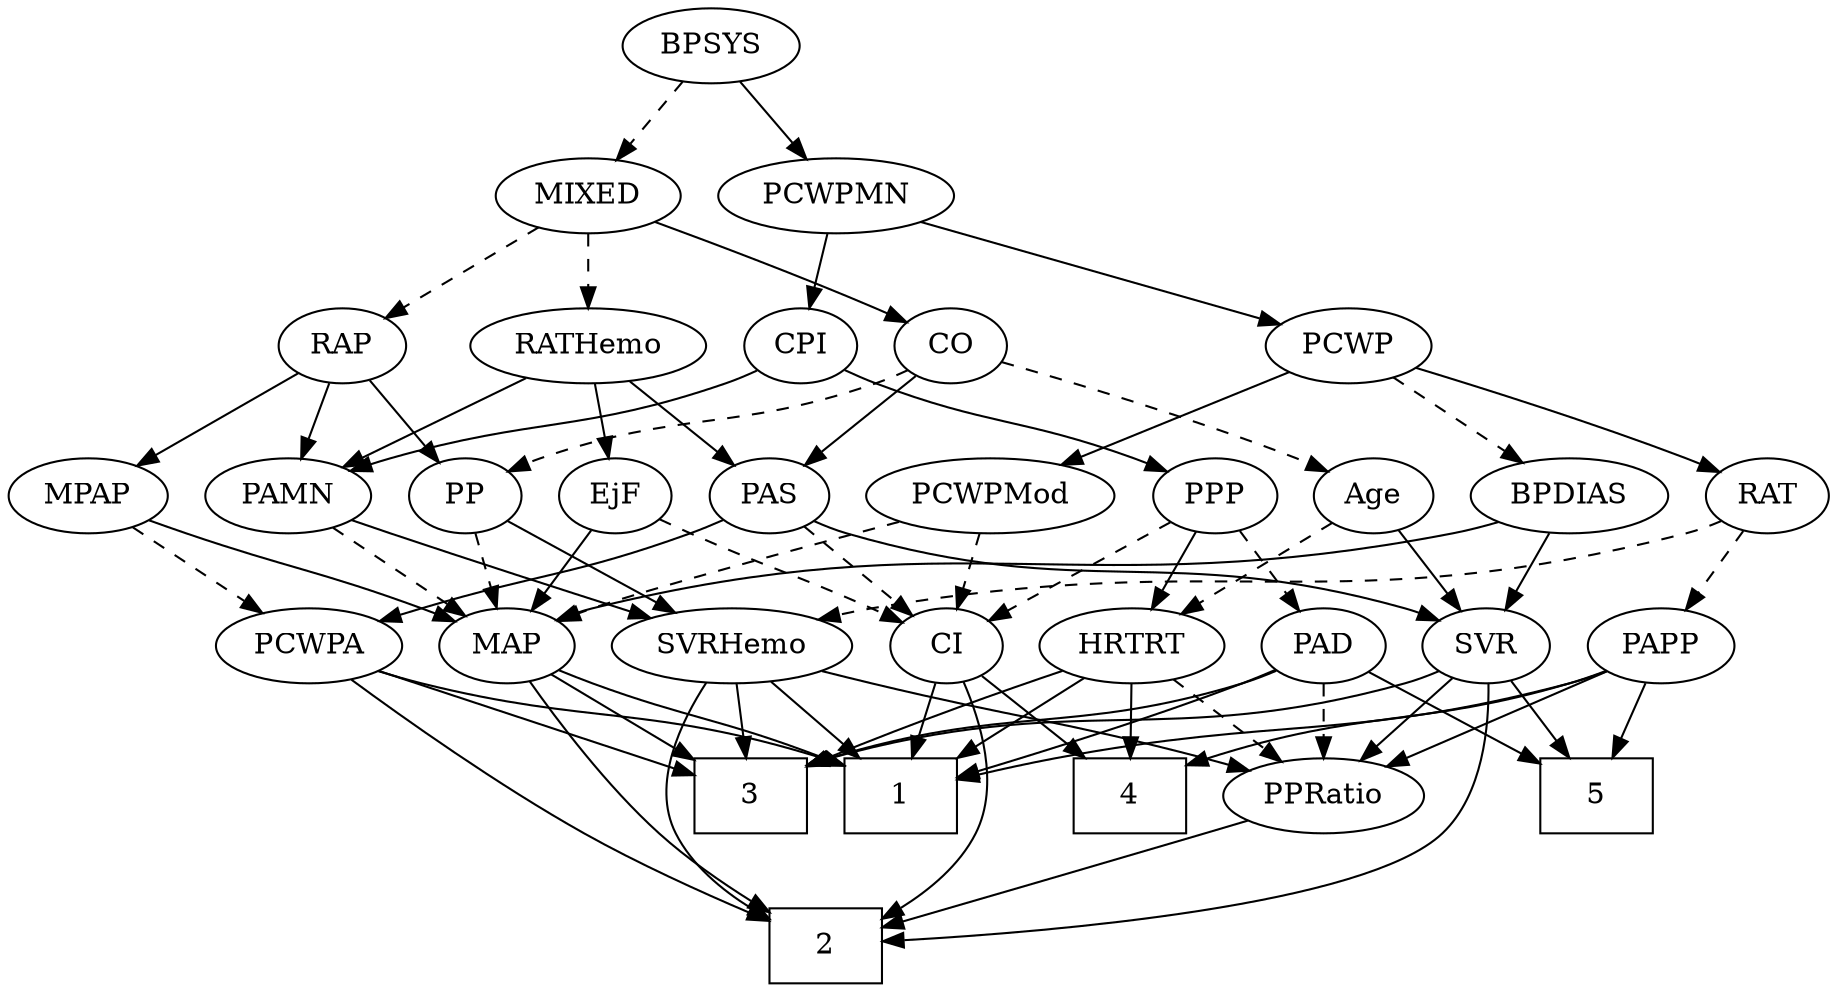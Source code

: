 strict digraph {
	graph [bb="0,0,817.39,468"];
	node [label="\N"];
	1	[height=0.5,
		pos="398.1,90",
		shape=box,
		width=0.75];
	2	[height=0.5,
		pos="362.1,18",
		shape=box,
		width=0.75];
	3	[height=0.5,
		pos="326.1,90",
		shape=box,
		width=0.75];
	4	[height=0.5,
		pos="508.1,90",
		shape=box,
		width=0.75];
	5	[height=0.5,
		pos="716.1,90",
		shape=box,
		width=0.75];
	Age	[height=0.5,
		pos="615.1,234",
		width=0.75];
	SVR	[height=0.5,
		pos="668.1,162",
		width=0.77632];
	Age -> SVR	[pos="e,656.37,178.49 626.86,217.46 633.72,208.4 642.52,196.79 650.22,186.61",
		style=solid];
	HRTRT	[height=0.5,
		pos="507.1,162",
		width=1.1013];
	Age -> HRTRT	[pos="e,529.04,177.22 596.28,220.81 580.11,210.32 556.48,195.01 537.6,182.77",
		style=dashed];
	EjF	[height=0.5,
		pos="277.1,234",
		width=0.75];
	MAP	[height=0.5,
		pos="228.1,162",
		width=0.84854];
	EjF -> MAP	[pos="e,239.28,178.98 266.22,217.46 260.03,208.62 252.13,197.34 245.13,187.34",
		style=solid];
	CI	[height=0.5,
		pos="422.1,162",
		width=0.75];
	EjF -> CI	[pos="e,400.61,173.37 298.49,222.67 323.02,210.83 363.41,191.33 391.31,177.86",
		style=dashed];
	RAP	[height=0.5,
		pos="153.1,306",
		width=0.77632];
	MPAP	[height=0.5,
		pos="35.097,234",
		width=0.97491];
	RAP -> MPAP	[pos="e,57.223,248.13 133.08,293.13 114.67,282.2 87.091,265.84 65.879,253.26",
		style=solid];
	PAMN	[height=0.5,
		pos="124.1,234",
		width=1.011];
	RAP -> PAMN	[pos="e,131.12,251.96 146.22,288.41 142.88,280.34 138.78,270.43 135.02,261.35",
		style=solid];
	PP	[height=0.5,
		pos="205.1,234",
		width=0.75];
	RAP -> PP	[pos="e,193.59,250.49 164.64,289.46 171.37,280.4 180,268.79 187.56,258.61",
		style=solid];
	MIXED	[height=0.5,
		pos="262.1,378",
		width=1.1193];
	MIXED -> RAP	[pos="e,172.21,319.27 240.04,362.83 222.93,351.85 199.12,336.56 180.74,324.75",
		style=dashed];
	CO	[height=0.5,
		pos="428.1,306",
		width=0.75];
	MIXED -> CO	[pos="e,406.86,317.26 291.46,365.55 317.93,355.11 357.85,339.06 392.1,324 393.9,323.21 395.75,322.38 397.61,321.54",
		style=solid];
	RATHemo	[height=0.5,
		pos="262.1,306",
		width=1.3721];
	MIXED -> RATHemo	[pos="e,262.1,324.1 262.1,359.7 262.1,351.98 262.1,342.71 262.1,334.11",
		style=dashed];
	PCWPA	[height=0.5,
		pos="138.1,162",
		width=1.1555];
	MPAP -> PCWPA	[pos="e,116.73,177.52 55.446,219.17 70.524,208.92 91.307,194.8 108.26,183.28",
		style=dashed];
	MPAP -> MAP	[pos="e,204.73,173.61 62.006,222.35 67.633,220.19 73.543,217.98 79.097,216 127.55,198.72 141.02,198.3 189.1,180 191.17,179.21 193.3,178.37 \
195.43,177.51",
		style=solid];
	BPSYS	[height=0.5,
		pos="316.1,450",
		width=1.0471];
	BPSYS -> MIXED	[pos="e,274.55,395.15 303.57,432.76 296.83,424.02 288.37,413.05 280.85,403.31",
		style=dashed];
	PCWPMN	[height=0.5,
		pos="370.1,378",
		width=1.3902];
	BPSYS -> PCWPMN	[pos="e,357.27,395.63 328.62,432.76 335.27,424.14 343.59,413.36 351.02,403.73",
		style=solid];
	PAD	[height=0.5,
		pos="593.1,162",
		width=0.79437];
	PAD -> 1	[pos="e,425.25,99.137 570.96,150.36 566.1,148.16 560.96,145.93 556.1,144 515.32,127.85 467.43,112.24 435.15,102.2",
		style=solid];
	PAD -> 3	[pos="e,353.32,104.74 571.54,150.01 566.56,147.78 561.22,145.62 556.1,144 475.53,118.45 447.57,133.74 363.07,107.84",
		style=solid];
	PAD -> 5	[pos="e,688.97,106.44 613.68,149.28 631.76,139 658.45,123.81 680.06,111.51",
		style=solid];
	PPRatio	[height=0.5,
		pos="593.1,90",
		width=1.1013];
	PAD -> PPRatio	[pos="e,593.1,108.1 593.1,143.7 593.1,135.98 593.1,126.71 593.1,118.11",
		style=dashed];
	CO -> Age	[pos="e,593.94,245.44 451.92,297.49 481.92,287.83 534.89,270.14 579.1,252 580.92,251.25 582.78,250.46 584.65,249.64",
		style=dashed];
	PAS	[height=0.5,
		pos="349.1,234",
		width=0.75];
	CO -> PAS	[pos="e,364.67,248.8 412.49,291.17 401.02,281.01 385.25,267.03 372.3,255.56",
		style=solid];
	CO -> PP	[pos="e,225.73,245.64 407.46,294.36 402.51,292.06 397.18,289.79 392.1,288 327,265.15 306.19,274.85 241.1,252 239.19,251.33 237.25,250.59 \
235.3,249.81",
		style=dashed];
	PAS -> SVR	[pos="e,646.98,173.96 369.62,222.03 374.58,219.75 379.94,217.56 385.1,216 490.88,184.06 525.15,211.39 631.1,180 633.24,179.36 635.43,178.62 \
637.6,177.82",
		style=solid];
	PAS -> PCWPA	[pos="e,169.5,173.93 328.02,222.36 323.18,220.11 318.01,217.85 313.1,216 259.01,195.59 243.26,197.31 188.1,180 185.17,179.08 182.16,178.11 \
179.13,177.13",
		style=solid];
	PAS -> CI	[pos="e,407.35,177.14 363.87,218.83 374.26,208.87 388.34,195.37 400.05,184.14",
		style=dashed];
	SVRHemo	[height=0.5,
		pos="327.1,162",
		width=1.3902];
	PAMN -> SVRHemo	[pos="e,291.2,174.62 152.12,222.23 157.73,220.12 163.59,217.96 169.1,216 206.72,202.59 249.72,188.23 281.35,177.84",
		style=solid];
	PAMN -> MAP	[pos="e,208.49,176.2 145.14,218.83 160.91,208.22 182.65,193.59 199.92,181.96",
		style=dashed];
	RATHemo -> EjF	[pos="e,273.43,252.1 265.8,287.7 267.46,279.98 269.44,270.71 271.29,262.11",
		style=solid];
	RATHemo -> PAS	[pos="e,332.36,248.47 281.84,289.12 294.46,278.96 310.93,265.71 324.41,254.86",
		style=solid];
	RATHemo -> PAMN	[pos="e,148.86,247.56 234.5,291 212.42,279.8 181.36,264.05 157.81,252.1",
		style=solid];
	CPI	[height=0.5,
		pos="356.1,306",
		width=0.75];
	CPI -> PAMN	[pos="e,151.51,245.99 335.46,294.36 330.51,292.06 325.18,289.79 320.1,288 255,265.15 235.06,272.23 169.1,252 166.49,251.2 163.82,250.33 \
161.14,249.42",
		style=solid];
	PPP	[height=0.5,
		pos="543.1,234",
		width=0.75];
	CPI -> PPP	[pos="e,521.99,245.56 377.2,294.44 382.04,292.19 387.2,289.91 392.1,288 441.99,268.52 457.21,271.48 507.1,252 508.93,251.28 510.8,250.52 \
512.68,249.72",
		style=solid];
	RAT	[height=0.5,
		pos="790.1,234",
		width=0.75827];
	RAT -> SVRHemo	[pos="e,363.35,174.57 769.42,222.04 764.22,219.69 758.56,217.48 753.1,216 594.89,173.2 547.07,210.82 386.1,180 381.92,179.2 377.6,178.24 \
373.3,177.18",
		style=dashed];
	PAPP	[height=0.5,
		pos="746.1,162",
		width=0.88464];
	RAT -> PAPP	[pos="e,756.35,179.31 780.11,217.12 774.68,208.47 767.83,197.58 761.71,187.83",
		style=dashed];
	SVR -> 2	[pos="e,389.28,20.598 668.13,143.84 667.18,123.6 662.36,90.388 642.1,72 606.97,40.129 467.38,26.268 399.52,21.317",
		style=solid];
	SVR -> 3	[pos="e,353.27,104.89 646.99,150 641.9,147.71 636.39,145.53 631.1,144 518.29,111.33 479.81,140.53 362.94,107.7",
		style=solid];
	SVR -> 5	[pos="e,704.24,108.29 678.99,145.12 684.75,136.72 691.96,126.2 698.49,116.67",
		style=solid];
	SVR -> PPRatio	[pos="e,609.82,106.61 652.92,146.83 642.67,137.27 628.91,124.43 617.18,113.48",
		style=solid];
	PCWPMod	[height=0.5,
		pos="446.1,234",
		width=1.4443];
	PCWPMod -> MAP	[pos="e,251.61,173.51 407.28,222 363.09,209.37 293.73,189.23 268.1,180 265.74,179.15 263.31,178.23 260.89,177.28",
		style=dashed];
	PCWPMod -> CI	[pos="e,427.85,179.79 440.29,216.05 437.55,208.06 434.21,198.33 431.15,189.4",
		style=dashed];
	PCWPA -> 1	[pos="e,370.86,104.68 168.85,149.88 175.17,147.78 181.82,145.71 188.1,144 261.32,124.06 285.33,132.32 361.32,107.83",
		style=solid];
	PCWPA -> 2	[pos="e,334.76,30.035 155.2,145.54 176.6,126.68 214.83,94.549 251.1,72 274.79,57.266 303.22,43.765 325.37,34.077",
		style=solid];
	PCWPA -> 3	[pos="e,298.85,101.15 168.72,149.6 201.72,137.31 254.23,117.76 289.41,104.66",
		style=solid];
	PCWPMN -> CPI	[pos="e,359.52,324.1 366.64,359.7 365.09,351.98 363.24,342.71 361.52,334.11",
		style=solid];
	PCWP	[height=0.5,
		pos="605.1,306",
		width=0.97491];
	PCWPMN -> PCWP	[pos="e,575.48,315.82 407.33,365.91 450.56,353.03 521.54,331.89 565.68,318.74",
		style=solid];
	SVRHemo -> 1	[pos="e,380.73,108.12 343.56,144.76 352.44,136.01 363.58,125.03 373.47,115.28",
		style=solid];
	SVRHemo -> 2	[pos="e,335.02,30.992 311.67,144.6 296.61,126.49 277.64,96.64 290.1,72 297.8,56.774 312.16,44.852 326.04,36.204",
		style=solid];
	SVRHemo -> 3	[pos="e,326.34,108.1 326.85,143.7 326.74,135.98 326.61,126.71 326.48,118.11",
		style=solid];
	SVRHemo -> PPRatio	[pos="e,563.2,101.96 364.46,149.89 371.62,147.86 379.08,145.81 386.1,144 455.84,126.02 474.86,127.83 544.1,108 547.21,107.11 550.42,106.13 \
553.64,105.11",
		style=solid];
	BPDIAS	[height=0.5,
		pos="702.1,234",
		width=1.1735];
	BPDIAS -> SVR	[pos="e,676.02,179.31 693.87,216.05 689.84,207.77 684.91,197.62 680.45,188.42",
		style=solid];
	BPDIAS -> MAP	[pos="e,250.94,174.13 671.39,221.51 664.78,219.39 657.76,217.41 651.1,216 483.8,180.74 433.85,221.93 268.1,180 265.6,179.37 263.06,178.6 \
260.53,177.75",
		style=solid];
	MAP -> 1	[pos="e,371.07,104.03 252.15,150.61 257.39,148.39 262.92,146.09 268.1,144 306.91,128.33 319.36,125.84 361.84,107.96",
		style=solid];
	MAP -> 2	[pos="e,335.06,32.562 235.17,144.41 243.9,125.32 260.19,93.81 281.1,72 294,58.537 310.94,46.788 325.99,37.795",
		style=solid];
	MAP -> 3	[pos="e,302.04,108.18 246.99,147.5 260.23,138.05 278.24,125.18 293.74,114.11",
		style=solid];
	PP -> SVRHemo	[pos="e,301.72,177.56 224.97,221.6 243.37,211.04 271.1,195.13 293.03,182.55",
		style=solid];
	PP -> MAP	[pos="e,222.58,179.79 210.66,216.05 213.29,208.06 216.49,198.33 219.42,189.4",
		style=dashed];
	PPP -> PAD	[pos="e,581.68,178.98 554.19,217.46 560.51,208.62 568.57,197.34 575.71,187.34",
		style=dashed];
	PPP -> CI	[pos="e,441.8,174.4 523.39,221.6 503.61,210.16 472.95,192.42 450.54,179.46",
		style=dashed];
	PPP -> HRTRT	[pos="e,515.65,179.63 534.75,216.76 530.45,208.4 525.11,198.02 520.27,188.61",
		style=solid];
	PPRatio -> 2	[pos="e,389.36,26.476 562.86,78.24 556.67,76.115 550.19,73.942 544.1,72 494.23,56.1 436.08,39.499 399.18,29.206",
		style=solid];
	PCWP -> RAT	[pos="e,768.71,245.21 633.75,295.56 663.77,285.49 712.16,268.7 753.1,252 755.17,251.15 757.3,250.26 759.43,249.33",
		style=solid];
	PCWP -> PCWPMod	[pos="e,476.89,248.56 579.2,293.6 554.06,282.53 515.53,265.57 486.38,252.74",
		style=solid];
	PCWP -> BPDIAS	[pos="e,681.49,249.87 624.73,290.83 638.65,280.79 657.55,267.15 673.19,255.86",
		style=dashed];
	CI -> 1	[pos="e,404.02,108.28 416.29,144.05 413.59,136.18 410.31,126.62 407.28,117.79",
		style=solid];
	CI -> 2	[pos="e,389.17,30.992 429.7,144.63 437.16,126.03 445.85,95.236 434.1,72 426.4,56.774 412.04,44.852 398.15,36.204",
		style=solid];
	CI -> 4	[pos="e,486.99,108.18 438.68,147.5 450.08,138.23 465.52,125.66 478.95,114.73",
		style=solid];
	PAPP -> 1	[pos="e,425.41,97.772 722.16,149.95 716.64,147.72 710.74,145.58 705.1,144 604.2,115.73 575,127.74 472.1,108 460.08,105.69 447.05,102.83 \
435.32,100.11",
		style=solid];
	PAPP -> 4	[pos="e,535.35,104.64 721.64,150.05 716.25,147.87 710.53,145.72 705.1,144 638.2,122.83 615.41,131.01 545.12,107.94",
		style=solid];
	PAPP -> 5	[pos="e,723.57,108.45 738.99,144.41 735.58,136.45 731.41,126.72 727.56,117.76",
		style=solid];
	PAPP -> PPRatio	[pos="e,619.92,103.27 722.19,150.06 697.27,138.66 657.92,120.66 629.21,107.52",
		style=solid];
	HRTRT -> 1	[pos="e,424.74,108.11 485.04,146.83 470.21,137.31 450.33,124.55 433.33,113.63",
		style=solid];
	HRTRT -> 3	[pos="e,353.11,104.08 476.75,150.27 444.34,138.76 394.28,120.8 362.67,108.03",
		style=solid];
	HRTRT -> 4	[pos="e,507.85,108.1 507.34,143.7 507.45,135.98 507.59,126.71 507.71,118.11",
		style=solid];
	HRTRT -> PPRatio	[pos="e,574.47,106.16 525.76,145.81 537.7,136.09 553.39,123.32 566.61,112.56",
		style=dashed];
}
